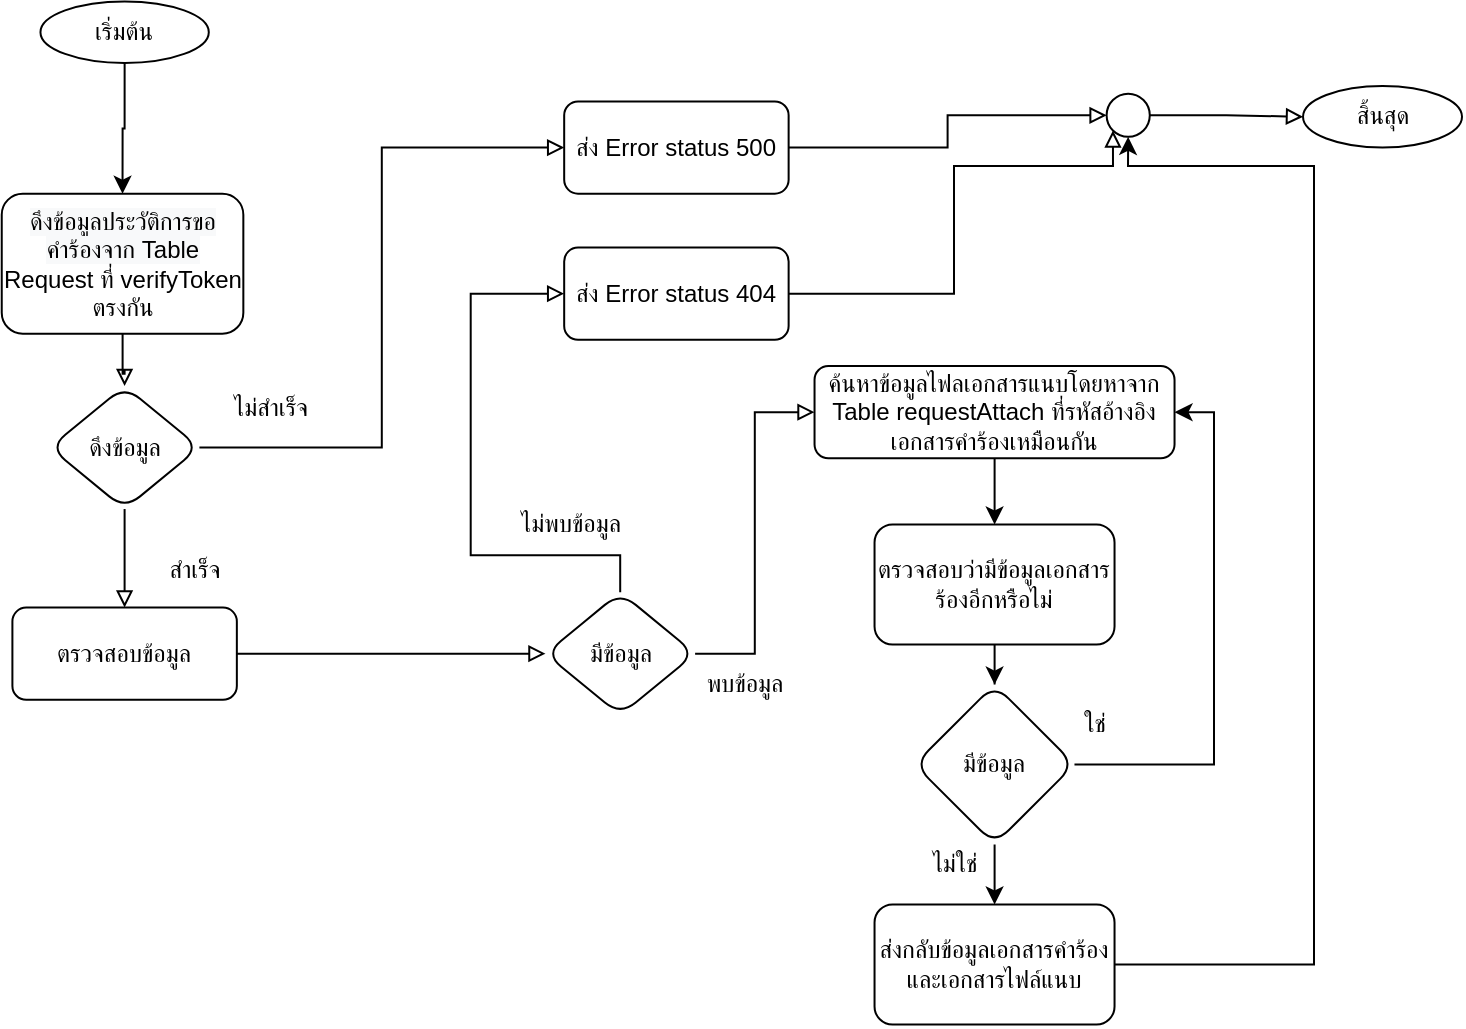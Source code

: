 <mxfile version="20.2.7" type="github">
  <diagram id="ua6vYQf1JVs-a21c8JEg" name="หน้า-1">
    <mxGraphModel dx="33" dy="506" grid="1" gridSize="10" guides="1" tooltips="1" connect="1" arrows="1" fold="1" page="1" pageScale="1" pageWidth="827" pageHeight="1169" math="0" shadow="0">
      <root>
        <mxCell id="0" />
        <mxCell id="1" parent="0" />
        <mxCell id="pEs_G7PRkT_eAWiX3zkS-31" value="เริ่มต้น" style="ellipse;whiteSpace=wrap;html=1;rounded=1;glass=0;strokeWidth=1;shadow=0;" vertex="1" parent="1">
          <mxGeometry x="913.228" y="47.692" width="84.17" height="30.769" as="geometry" />
        </mxCell>
        <mxCell id="pEs_G7PRkT_eAWiX3zkS-32" value="สิ้นสุด" style="ellipse;whiteSpace=wrap;html=1;rounded=1;glass=0;strokeWidth=1;shadow=0;" vertex="1" parent="1">
          <mxGeometry x="1544.506" y="90" width="79.494" height="30.769" as="geometry" />
        </mxCell>
        <mxCell id="pEs_G7PRkT_eAWiX3zkS-33" value="&lt;span style=&quot;color: rgb(0, 0, 0); font-family: Helvetica; font-size: 12px; font-style: normal; font-variant-ligatures: normal; font-variant-caps: normal; font-weight: 400; letter-spacing: normal; orphans: 2; text-align: center; text-indent: 0px; text-transform: none; widows: 2; word-spacing: 0px; -webkit-text-stroke-width: 0px; background-color: rgb(248, 249, 250); text-decoration-thickness: initial; text-decoration-style: initial; text-decoration-color: initial; float: none; display: inline !important;&quot;&gt;ดึงข้อมูลประวัติการขอคำร้องจาก Table&lt;br&gt;&lt;/span&gt;Request ที่ verifyToken ตรงกัน" style="rounded=1;whiteSpace=wrap;html=1;" vertex="1" parent="1">
          <mxGeometry x="893.87" y="143.85" width="120.8" height="70" as="geometry" />
        </mxCell>
        <mxCell id="pEs_G7PRkT_eAWiX3zkS-34" style="edgeStyle=orthogonalEdgeStyle;rounded=0;orthogonalLoop=1;jettySize=auto;html=1;entryX=0.5;entryY=0;entryDx=0;entryDy=0;" edge="1" parent="1" source="pEs_G7PRkT_eAWiX3zkS-31" target="pEs_G7PRkT_eAWiX3zkS-33">
          <mxGeometry relative="1" as="geometry" />
        </mxCell>
        <mxCell id="pEs_G7PRkT_eAWiX3zkS-35" value="ส่ง Error status 500" style="whiteSpace=wrap;html=1;rounded=1;" vertex="1" parent="1">
          <mxGeometry x="1175.092" y="97.692" width="112.227" height="46.154" as="geometry" />
        </mxCell>
        <mxCell id="pEs_G7PRkT_eAWiX3zkS-36" value="ตรวจสอบข้อมูล" style="whiteSpace=wrap;html=1;rounded=1;" vertex="1" parent="1">
          <mxGeometry x="899.2" y="350.769" width="112.227" height="46.154" as="geometry" />
        </mxCell>
        <mxCell id="pEs_G7PRkT_eAWiX3zkS-37" style="edgeStyle=orthogonalEdgeStyle;rounded=0;orthogonalLoop=1;jettySize=auto;html=1;entryX=0;entryY=0.5;entryDx=0;entryDy=0;endArrow=block;endFill=0;" edge="1" parent="1" source="pEs_G7PRkT_eAWiX3zkS-39" target="pEs_G7PRkT_eAWiX3zkS-35">
          <mxGeometry relative="1" as="geometry" />
        </mxCell>
        <mxCell id="pEs_G7PRkT_eAWiX3zkS-38" value="" style="edgeStyle=orthogonalEdgeStyle;rounded=0;orthogonalLoop=1;jettySize=auto;html=1;endArrow=block;endFill=0;" edge="1" parent="1" source="pEs_G7PRkT_eAWiX3zkS-39" target="pEs_G7PRkT_eAWiX3zkS-36">
          <mxGeometry relative="1" as="geometry" />
        </mxCell>
        <mxCell id="pEs_G7PRkT_eAWiX3zkS-39" value="ดึงข้อมูล" style="rhombus;whiteSpace=wrap;html=1;rounded=1;" vertex="1" parent="1">
          <mxGeometry x="917.905" y="240" width="74.818" height="61.538" as="geometry" />
        </mxCell>
        <mxCell id="pEs_G7PRkT_eAWiX3zkS-40" value="" style="edgeStyle=orthogonalEdgeStyle;rounded=0;orthogonalLoop=1;jettySize=auto;html=1;endArrow=block;endFill=0;" edge="1" parent="1" source="pEs_G7PRkT_eAWiX3zkS-33" target="pEs_G7PRkT_eAWiX3zkS-39">
          <mxGeometry relative="1" as="geometry" />
        </mxCell>
        <mxCell id="pEs_G7PRkT_eAWiX3zkS-41" value="ไม่สำเร็จ" style="text;html=1;align=center;verticalAlign=middle;resizable=0;points=[];autosize=1;strokeColor=none;fillColor=none;" vertex="1" parent="1">
          <mxGeometry x="992.723" y="236.154" width="70" height="30" as="geometry" />
        </mxCell>
        <mxCell id="pEs_G7PRkT_eAWiX3zkS-42" value="สำเร็จ" style="text;html=1;align=center;verticalAlign=middle;resizable=0;points=[];autosize=1;strokeColor=none;fillColor=none;" vertex="1" parent="1">
          <mxGeometry x="964.666" y="316.923" width="50" height="30" as="geometry" />
        </mxCell>
        <mxCell id="pEs_G7PRkT_eAWiX3zkS-43" value="มีข้อมูล" style="rhombus;whiteSpace=wrap;html=1;rounded=1;" vertex="1" parent="1">
          <mxGeometry x="1165.739" y="343.077" width="74.818" height="61.538" as="geometry" />
        </mxCell>
        <mxCell id="pEs_G7PRkT_eAWiX3zkS-44" value="" style="edgeStyle=orthogonalEdgeStyle;rounded=0;orthogonalLoop=1;jettySize=auto;html=1;endArrow=block;endFill=0;" edge="1" parent="1" source="pEs_G7PRkT_eAWiX3zkS-36" target="pEs_G7PRkT_eAWiX3zkS-43">
          <mxGeometry relative="1" as="geometry" />
        </mxCell>
        <mxCell id="pEs_G7PRkT_eAWiX3zkS-45" value="ส่ง Error status 404" style="whiteSpace=wrap;html=1;rounded=1;" vertex="1" parent="1">
          <mxGeometry x="1175.092" y="170.769" width="112.227" height="46.154" as="geometry" />
        </mxCell>
        <mxCell id="pEs_G7PRkT_eAWiX3zkS-46" value="" style="edgeStyle=orthogonalEdgeStyle;rounded=0;orthogonalLoop=1;jettySize=auto;html=1;endArrow=block;endFill=0;" edge="1" parent="1" source="pEs_G7PRkT_eAWiX3zkS-43" target="pEs_G7PRkT_eAWiX3zkS-45">
          <mxGeometry relative="1" as="geometry">
            <Array as="points">
              <mxPoint x="1203.148" y="324.615" />
              <mxPoint x="1128.33" y="324.615" />
              <mxPoint x="1128.33" y="193.846" />
            </Array>
          </mxGeometry>
        </mxCell>
        <mxCell id="pEs_G7PRkT_eAWiX3zkS-47" value="ไม่พบข้อมูล" style="text;html=1;align=center;verticalAlign=middle;resizable=0;points=[];autosize=1;strokeColor=none;fillColor=none;" vertex="1" parent="1">
          <mxGeometry x="1137.683" y="293.846" width="80" height="30" as="geometry" />
        </mxCell>
        <mxCell id="pEs_G7PRkT_eAWiX3zkS-48" value="พบข้อมูล" style="text;html=1;align=center;verticalAlign=middle;resizable=0;points=[];autosize=1;strokeColor=none;fillColor=none;" vertex="1" parent="1">
          <mxGeometry x="1230.27" y="373.846" width="70" height="30" as="geometry" />
        </mxCell>
        <mxCell id="pEs_G7PRkT_eAWiX3zkS-50" value="" style="edgeStyle=orthogonalEdgeStyle;rounded=0;orthogonalLoop=1;jettySize=auto;html=1;endArrow=block;endFill=0;entryX=0;entryY=0.5;entryDx=0;entryDy=0;" edge="1" parent="1" source="pEs_G7PRkT_eAWiX3zkS-43" target="pEs_G7PRkT_eAWiX3zkS-57">
          <mxGeometry relative="1" as="geometry">
            <mxPoint x="1300.273" y="300.766" as="targetPoint" />
          </mxGeometry>
        </mxCell>
        <mxCell id="pEs_G7PRkT_eAWiX3zkS-51" value="" style="edgeStyle=orthogonalEdgeStyle;rounded=0;orthogonalLoop=1;jettySize=auto;html=1;endArrow=block;endFill=0;" edge="1" parent="1" source="pEs_G7PRkT_eAWiX3zkS-52" target="pEs_G7PRkT_eAWiX3zkS-32">
          <mxGeometry relative="1" as="geometry" />
        </mxCell>
        <mxCell id="pEs_G7PRkT_eAWiX3zkS-52" value="" style="ellipse;whiteSpace=wrap;html=1;aspect=fixed;" vertex="1" parent="1">
          <mxGeometry x="1446.307" y="93.846" width="21.582" height="21.582" as="geometry" />
        </mxCell>
        <mxCell id="pEs_G7PRkT_eAWiX3zkS-53" style="edgeStyle=orthogonalEdgeStyle;rounded=0;orthogonalLoop=1;jettySize=auto;html=1;entryX=0;entryY=0.5;entryDx=0;entryDy=0;endArrow=block;endFill=0;" edge="1" parent="1" source="pEs_G7PRkT_eAWiX3zkS-35" target="pEs_G7PRkT_eAWiX3zkS-52">
          <mxGeometry relative="1" as="geometry" />
        </mxCell>
        <mxCell id="pEs_G7PRkT_eAWiX3zkS-54" style="edgeStyle=orthogonalEdgeStyle;rounded=0;orthogonalLoop=1;jettySize=auto;html=1;endArrow=block;endFill=0;entryX=0;entryY=1;entryDx=0;entryDy=0;" edge="1" parent="1" source="pEs_G7PRkT_eAWiX3zkS-45" target="pEs_G7PRkT_eAWiX3zkS-52">
          <mxGeometry relative="1" as="geometry">
            <mxPoint x="1380" y="140" as="targetPoint" />
            <Array as="points">
              <mxPoint x="1370" y="194" />
              <mxPoint x="1370" y="130" />
              <mxPoint x="1450" y="130" />
            </Array>
          </mxGeometry>
        </mxCell>
        <mxCell id="pEs_G7PRkT_eAWiX3zkS-62" value="" style="edgeStyle=orthogonalEdgeStyle;rounded=0;orthogonalLoop=1;jettySize=auto;html=1;" edge="1" parent="1" source="pEs_G7PRkT_eAWiX3zkS-59" target="pEs_G7PRkT_eAWiX3zkS-52">
          <mxGeometry relative="1" as="geometry">
            <Array as="points">
              <mxPoint x="1550" y="529" />
              <mxPoint x="1550" y="130" />
              <mxPoint x="1457" y="130" />
            </Array>
          </mxGeometry>
        </mxCell>
        <mxCell id="pEs_G7PRkT_eAWiX3zkS-74" value="" style="group" vertex="1" connectable="0" parent="1">
          <mxGeometry x="1300.27" y="230" width="199.73" height="329.23" as="geometry" />
        </mxCell>
        <mxCell id="pEs_G7PRkT_eAWiX3zkS-57" value="ค้นหาข้อมูลไฟลเอกสารแนบโดยหาจาก Table requestAttach ที่รหัสอ้างอิงเอกสารคำร้องเหมือนกัน" style="whiteSpace=wrap;html=1;rounded=1;" vertex="1" parent="pEs_G7PRkT_eAWiX3zkS-74">
          <mxGeometry width="180" height="46.15" as="geometry" />
        </mxCell>
        <mxCell id="pEs_G7PRkT_eAWiX3zkS-59" value="ส่งกลับข้อมูลเอกสารคำร้องและเอกสารไฟล์แนบ" style="whiteSpace=wrap;html=1;rounded=1;" vertex="1" parent="pEs_G7PRkT_eAWiX3zkS-74">
          <mxGeometry x="30.0" y="269.23" width="120" height="60" as="geometry" />
        </mxCell>
        <mxCell id="pEs_G7PRkT_eAWiX3zkS-65" value="ตรวจสอบว่ามีข้อมูลเอกสารร้องอีกหรือไม่" style="whiteSpace=wrap;html=1;rounded=1;" vertex="1" parent="pEs_G7PRkT_eAWiX3zkS-74">
          <mxGeometry x="30" y="79.235" width="120" height="60" as="geometry" />
        </mxCell>
        <mxCell id="pEs_G7PRkT_eAWiX3zkS-66" value="" style="edgeStyle=orthogonalEdgeStyle;rounded=0;orthogonalLoop=1;jettySize=auto;html=1;" edge="1" parent="pEs_G7PRkT_eAWiX3zkS-74" source="pEs_G7PRkT_eAWiX3zkS-57" target="pEs_G7PRkT_eAWiX3zkS-65">
          <mxGeometry relative="1" as="geometry" />
        </mxCell>
        <mxCell id="pEs_G7PRkT_eAWiX3zkS-70" value="" style="edgeStyle=orthogonalEdgeStyle;rounded=0;orthogonalLoop=1;jettySize=auto;html=1;" edge="1" parent="pEs_G7PRkT_eAWiX3zkS-74" source="pEs_G7PRkT_eAWiX3zkS-68" target="pEs_G7PRkT_eAWiX3zkS-59">
          <mxGeometry relative="1" as="geometry" />
        </mxCell>
        <mxCell id="pEs_G7PRkT_eAWiX3zkS-72" style="edgeStyle=orthogonalEdgeStyle;rounded=0;orthogonalLoop=1;jettySize=auto;html=1;entryX=1;entryY=0.5;entryDx=0;entryDy=0;" edge="1" parent="pEs_G7PRkT_eAWiX3zkS-74" source="pEs_G7PRkT_eAWiX3zkS-68" target="pEs_G7PRkT_eAWiX3zkS-57">
          <mxGeometry relative="1" as="geometry">
            <Array as="points">
              <mxPoint x="199.73" y="199.23" />
              <mxPoint x="199.73" y="23.23" />
            </Array>
          </mxGeometry>
        </mxCell>
        <mxCell id="pEs_G7PRkT_eAWiX3zkS-68" value="มีข้อมูล" style="rhombus;whiteSpace=wrap;html=1;rounded=1;" vertex="1" parent="pEs_G7PRkT_eAWiX3zkS-74">
          <mxGeometry x="50" y="159.235" width="80" height="80" as="geometry" />
        </mxCell>
        <mxCell id="pEs_G7PRkT_eAWiX3zkS-69" value="" style="edgeStyle=orthogonalEdgeStyle;rounded=0;orthogonalLoop=1;jettySize=auto;html=1;" edge="1" parent="pEs_G7PRkT_eAWiX3zkS-74" source="pEs_G7PRkT_eAWiX3zkS-65" target="pEs_G7PRkT_eAWiX3zkS-68">
          <mxGeometry relative="1" as="geometry" />
        </mxCell>
        <mxCell id="pEs_G7PRkT_eAWiX3zkS-71" value="ไม่ใช่" style="text;html=1;align=center;verticalAlign=middle;resizable=0;points=[];autosize=1;strokeColor=none;fillColor=none;" vertex="1" parent="pEs_G7PRkT_eAWiX3zkS-74">
          <mxGeometry x="44.73" y="234.23" width="50" height="30" as="geometry" />
        </mxCell>
        <mxCell id="pEs_G7PRkT_eAWiX3zkS-73" value="ใช่" style="text;html=1;align=center;verticalAlign=middle;resizable=0;points=[];autosize=1;strokeColor=none;fillColor=none;" vertex="1" parent="pEs_G7PRkT_eAWiX3zkS-74">
          <mxGeometry x="119.73" y="164.23" width="40" height="30" as="geometry" />
        </mxCell>
      </root>
    </mxGraphModel>
  </diagram>
</mxfile>
